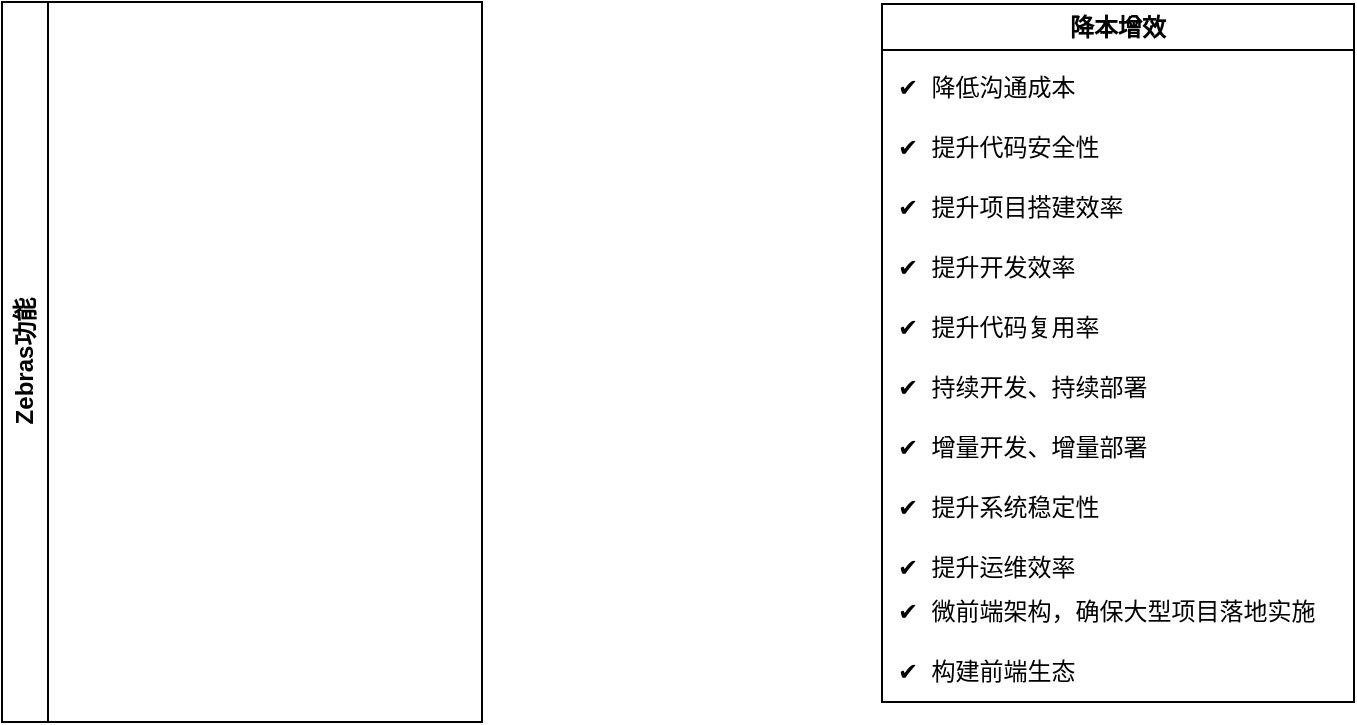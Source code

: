 <mxfile version="23.1.5" type="github">
  <diagram name="第 1 页" id="A9u1moT_-59VrfuG6NG2">
    <mxGraphModel dx="1434" dy="758" grid="1" gridSize="10" guides="1" tooltips="1" connect="1" arrows="1" fold="1" page="1" pageScale="1" pageWidth="827" pageHeight="1169" math="0" shadow="0">
      <root>
        <mxCell id="0" />
        <mxCell id="1" parent="0" />
        <mxCell id="8Aqh-fzVSZ26x4WflIr_-11" value="Zebras功能" style="swimlane;horizontal=0;whiteSpace=wrap;html=1;" vertex="1" parent="1">
          <mxGeometry x="80" y="180" width="240" height="360" as="geometry" />
        </mxCell>
        <mxCell id="8Aqh-fzVSZ26x4WflIr_-12" value="降本增效" style="swimlane;whiteSpace=wrap;html=1;" vertex="1" parent="1">
          <mxGeometry x="520" y="181" width="236" height="349" as="geometry" />
        </mxCell>
        <mxCell id="8Aqh-fzVSZ26x4WflIr_-14" value="✔&amp;nbsp; 降低沟通成本" style="text;html=1;align=left;verticalAlign=middle;resizable=0;points=[];autosize=1;strokeColor=none;fillColor=none;" vertex="1" parent="8Aqh-fzVSZ26x4WflIr_-12">
          <mxGeometry x="6" y="27" width="110" height="30" as="geometry" />
        </mxCell>
        <mxCell id="8Aqh-fzVSZ26x4WflIr_-17" value="✔&amp;nbsp; 提升代码安全性" style="text;html=1;align=left;verticalAlign=middle;resizable=0;points=[];autosize=1;strokeColor=none;fillColor=none;" vertex="1" parent="8Aqh-fzVSZ26x4WflIr_-12">
          <mxGeometry x="6" y="57" width="120" height="30" as="geometry" />
        </mxCell>
        <mxCell id="8Aqh-fzVSZ26x4WflIr_-18" value="✔&amp;nbsp; 提升项目搭建效率" style="text;html=1;align=left;verticalAlign=middle;resizable=0;points=[];autosize=1;strokeColor=none;fillColor=none;" vertex="1" parent="8Aqh-fzVSZ26x4WflIr_-12">
          <mxGeometry x="6" y="87" width="140" height="30" as="geometry" />
        </mxCell>
        <mxCell id="8Aqh-fzVSZ26x4WflIr_-19" value="✔&amp;nbsp; 提升开发效率" style="text;html=1;align=left;verticalAlign=middle;resizable=0;points=[];autosize=1;strokeColor=none;fillColor=none;" vertex="1" parent="8Aqh-fzVSZ26x4WflIr_-12">
          <mxGeometry x="6" y="117" width="110" height="30" as="geometry" />
        </mxCell>
        <mxCell id="8Aqh-fzVSZ26x4WflIr_-20" value="✔&amp;nbsp; 提升代码复用率" style="text;html=1;align=left;verticalAlign=middle;resizable=0;points=[];autosize=1;strokeColor=none;fillColor=none;" vertex="1" parent="8Aqh-fzVSZ26x4WflIr_-12">
          <mxGeometry x="6" y="147" width="120" height="30" as="geometry" />
        </mxCell>
        <mxCell id="8Aqh-fzVSZ26x4WflIr_-21" value="✔&amp;nbsp; 持续开发、持续部署" style="text;html=1;align=left;verticalAlign=middle;resizable=0;points=[];autosize=1;strokeColor=none;fillColor=none;" vertex="1" parent="8Aqh-fzVSZ26x4WflIr_-12">
          <mxGeometry x="6" y="177" width="150" height="30" as="geometry" />
        </mxCell>
        <mxCell id="8Aqh-fzVSZ26x4WflIr_-22" value="✔&amp;nbsp; 增量开发、增量部署" style="text;html=1;align=left;verticalAlign=middle;resizable=0;points=[];autosize=1;strokeColor=none;fillColor=none;" vertex="1" parent="8Aqh-fzVSZ26x4WflIr_-12">
          <mxGeometry x="6" y="207" width="150" height="30" as="geometry" />
        </mxCell>
        <mxCell id="8Aqh-fzVSZ26x4WflIr_-23" value="✔&amp;nbsp; 提升系统稳定性" style="text;html=1;align=left;verticalAlign=middle;resizable=0;points=[];autosize=1;strokeColor=none;fillColor=none;" vertex="1" parent="8Aqh-fzVSZ26x4WflIr_-12">
          <mxGeometry x="6" y="237" width="120" height="30" as="geometry" />
        </mxCell>
        <mxCell id="8Aqh-fzVSZ26x4WflIr_-24" value="✔&amp;nbsp; 提升运维效率" style="text;html=1;align=left;verticalAlign=middle;resizable=0;points=[];autosize=1;strokeColor=none;fillColor=none;" vertex="1" parent="8Aqh-fzVSZ26x4WflIr_-12">
          <mxGeometry x="6" y="267" width="110" height="30" as="geometry" />
        </mxCell>
        <mxCell id="8Aqh-fzVSZ26x4WflIr_-25" value="✔&amp;nbsp; 微前端架构，确保大型项目落地实施" style="text;html=1;align=left;verticalAlign=middle;resizable=0;points=[];autosize=1;strokeColor=none;fillColor=none;" vertex="1" parent="8Aqh-fzVSZ26x4WflIr_-12">
          <mxGeometry x="6" y="289" width="230" height="30" as="geometry" />
        </mxCell>
        <mxCell id="8Aqh-fzVSZ26x4WflIr_-26" value="✔&amp;nbsp; 构建前端生态" style="text;html=1;align=left;verticalAlign=middle;resizable=0;points=[];autosize=1;strokeColor=none;fillColor=none;" vertex="1" parent="8Aqh-fzVSZ26x4WflIr_-12">
          <mxGeometry x="6" y="319" width="110" height="30" as="geometry" />
        </mxCell>
      </root>
    </mxGraphModel>
  </diagram>
</mxfile>
